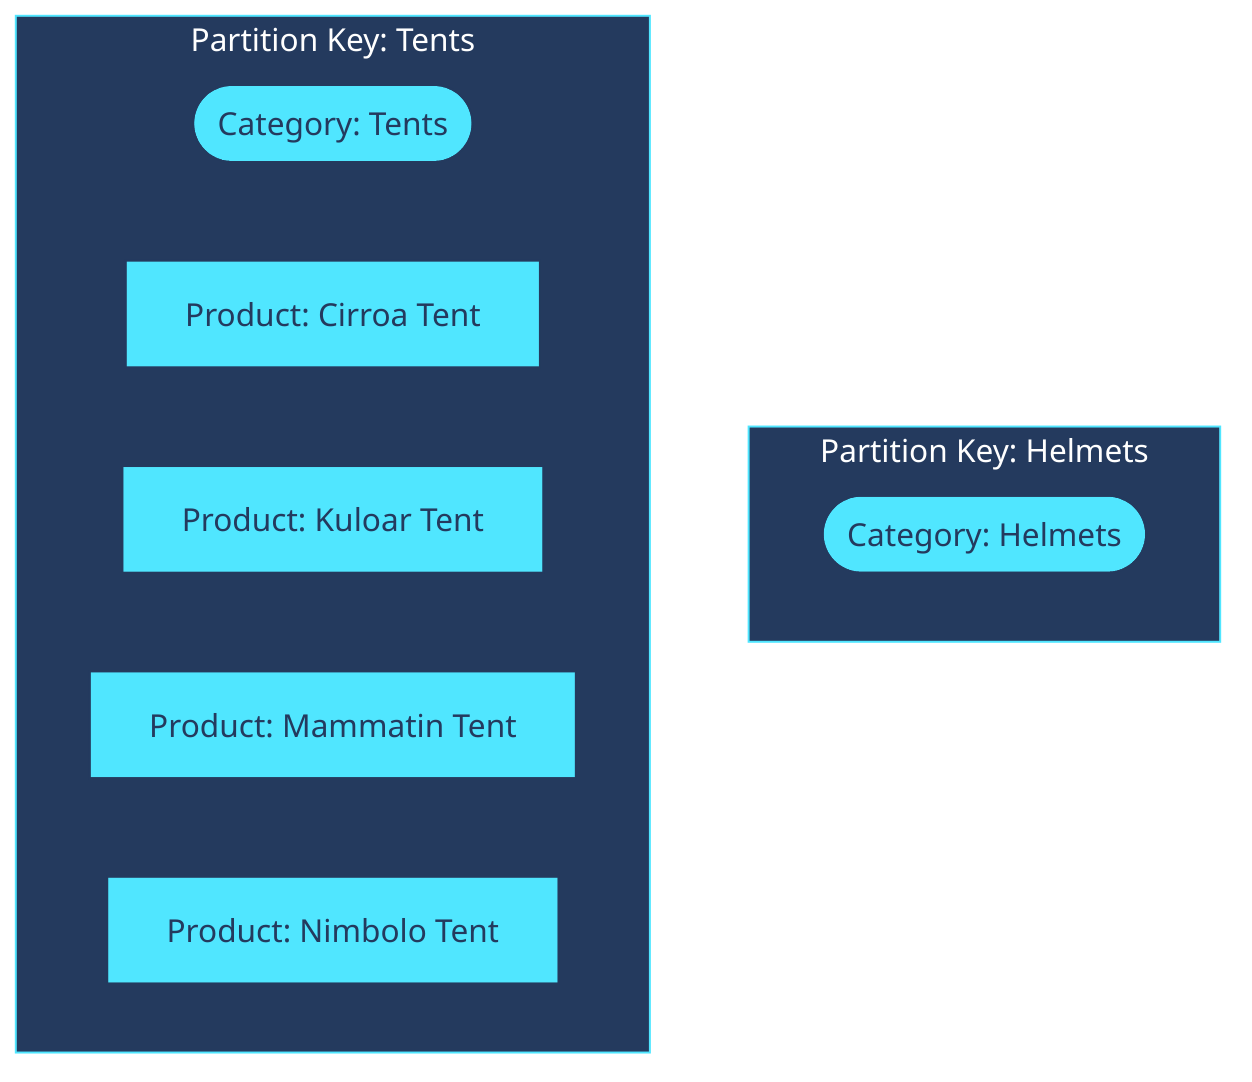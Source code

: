 %%{ init: { 'theme': 'base', 'themeVariables': { 'background': '#243A5E', 'primaryColor': '#50E6FF', 'primaryBorderColor': '#243A5E', 'tertiaryBorderColor': '#50E6FF', 'tertiaryColor': '#243A5E', 'fontFamily': 'Segoe UI', 'lineColor': '#FFFFFF', 'primaryTextColor': '#243A5E', 'tertiaryTextColor': '#FFFFFF' } }}%%
flowchart BT
    subgraph pk-helmets[Partition Key: Helmets]
        direction LR
        cat-helmets([Category: Helmets])
    end
    subgraph pk-tents[Partition Key: Tents]
        direction RL
        cat-tents([Category: Tents])
        prd-cirroa[Product: Cirroa Tent]
        prd-kuloar[Product: Kuloar Tent]
        prd-mammatin[Product: Mammatin Tent]
        prd-nimbolo[Product: Nimbolo Tent]
    end